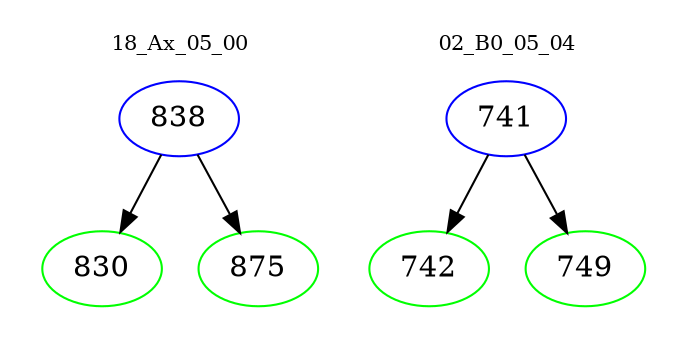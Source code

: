 digraph{
subgraph cluster_0 {
color = white
label = "18_Ax_05_00";
fontsize=10;
T0_838 [label="838", color="blue"]
T0_838 -> T0_830 [color="black"]
T0_830 [label="830", color="green"]
T0_838 -> T0_875 [color="black"]
T0_875 [label="875", color="green"]
}
subgraph cluster_1 {
color = white
label = "02_B0_05_04";
fontsize=10;
T1_741 [label="741", color="blue"]
T1_741 -> T1_742 [color="black"]
T1_742 [label="742", color="green"]
T1_741 -> T1_749 [color="black"]
T1_749 [label="749", color="green"]
}
}
